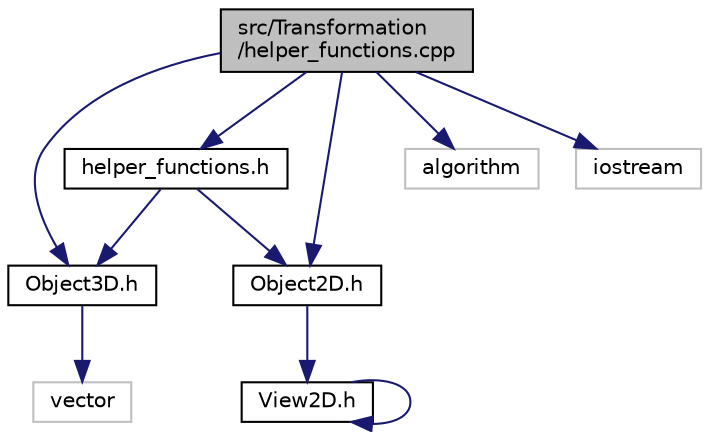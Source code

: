 digraph "src/Transformation/helper_functions.cpp"
{
  edge [fontname="Helvetica",fontsize="10",labelfontname="Helvetica",labelfontsize="10"];
  node [fontname="Helvetica",fontsize="10",shape=record];
  Node0 [label="src/Transformation\l/helper_functions.cpp",height=0.2,width=0.4,color="black", fillcolor="grey75", style="filled", fontcolor="black"];
  Node0 -> Node1 [color="midnightblue",fontsize="10",style="solid"];
  Node1 [label="helper_functions.h",height=0.2,width=0.4,color="black", fillcolor="white", style="filled",URL="$helper__functions_8h.html"];
  Node1 -> Node2 [color="midnightblue",fontsize="10",style="solid"];
  Node2 [label="Object3D.h",height=0.2,width=0.4,color="black", fillcolor="white", style="filled",URL="$_object3_d_8h.html"];
  Node2 -> Node3 [color="midnightblue",fontsize="10",style="solid"];
  Node3 [label="vector",height=0.2,width=0.4,color="grey75", fillcolor="white", style="filled"];
  Node1 -> Node4 [color="midnightblue",fontsize="10",style="solid"];
  Node4 [label="Object2D.h",height=0.2,width=0.4,color="black", fillcolor="white", style="filled",URL="$_object2_d_8h.html"];
  Node4 -> Node5 [color="midnightblue",fontsize="10",style="solid"];
  Node5 [label="View2D.h",height=0.2,width=0.4,color="black", fillcolor="white", style="filled",URL="$_view2_d_8h.html"];
  Node5 -> Node5 [color="midnightblue",fontsize="10",style="solid"];
  Node0 -> Node6 [color="midnightblue",fontsize="10",style="solid"];
  Node6 [label="algorithm",height=0.2,width=0.4,color="grey75", fillcolor="white", style="filled"];
  Node0 -> Node7 [color="midnightblue",fontsize="10",style="solid"];
  Node7 [label="iostream",height=0.2,width=0.4,color="grey75", fillcolor="white", style="filled"];
  Node0 -> Node2 [color="midnightblue",fontsize="10",style="solid"];
  Node0 -> Node4 [color="midnightblue",fontsize="10",style="solid"];
}

